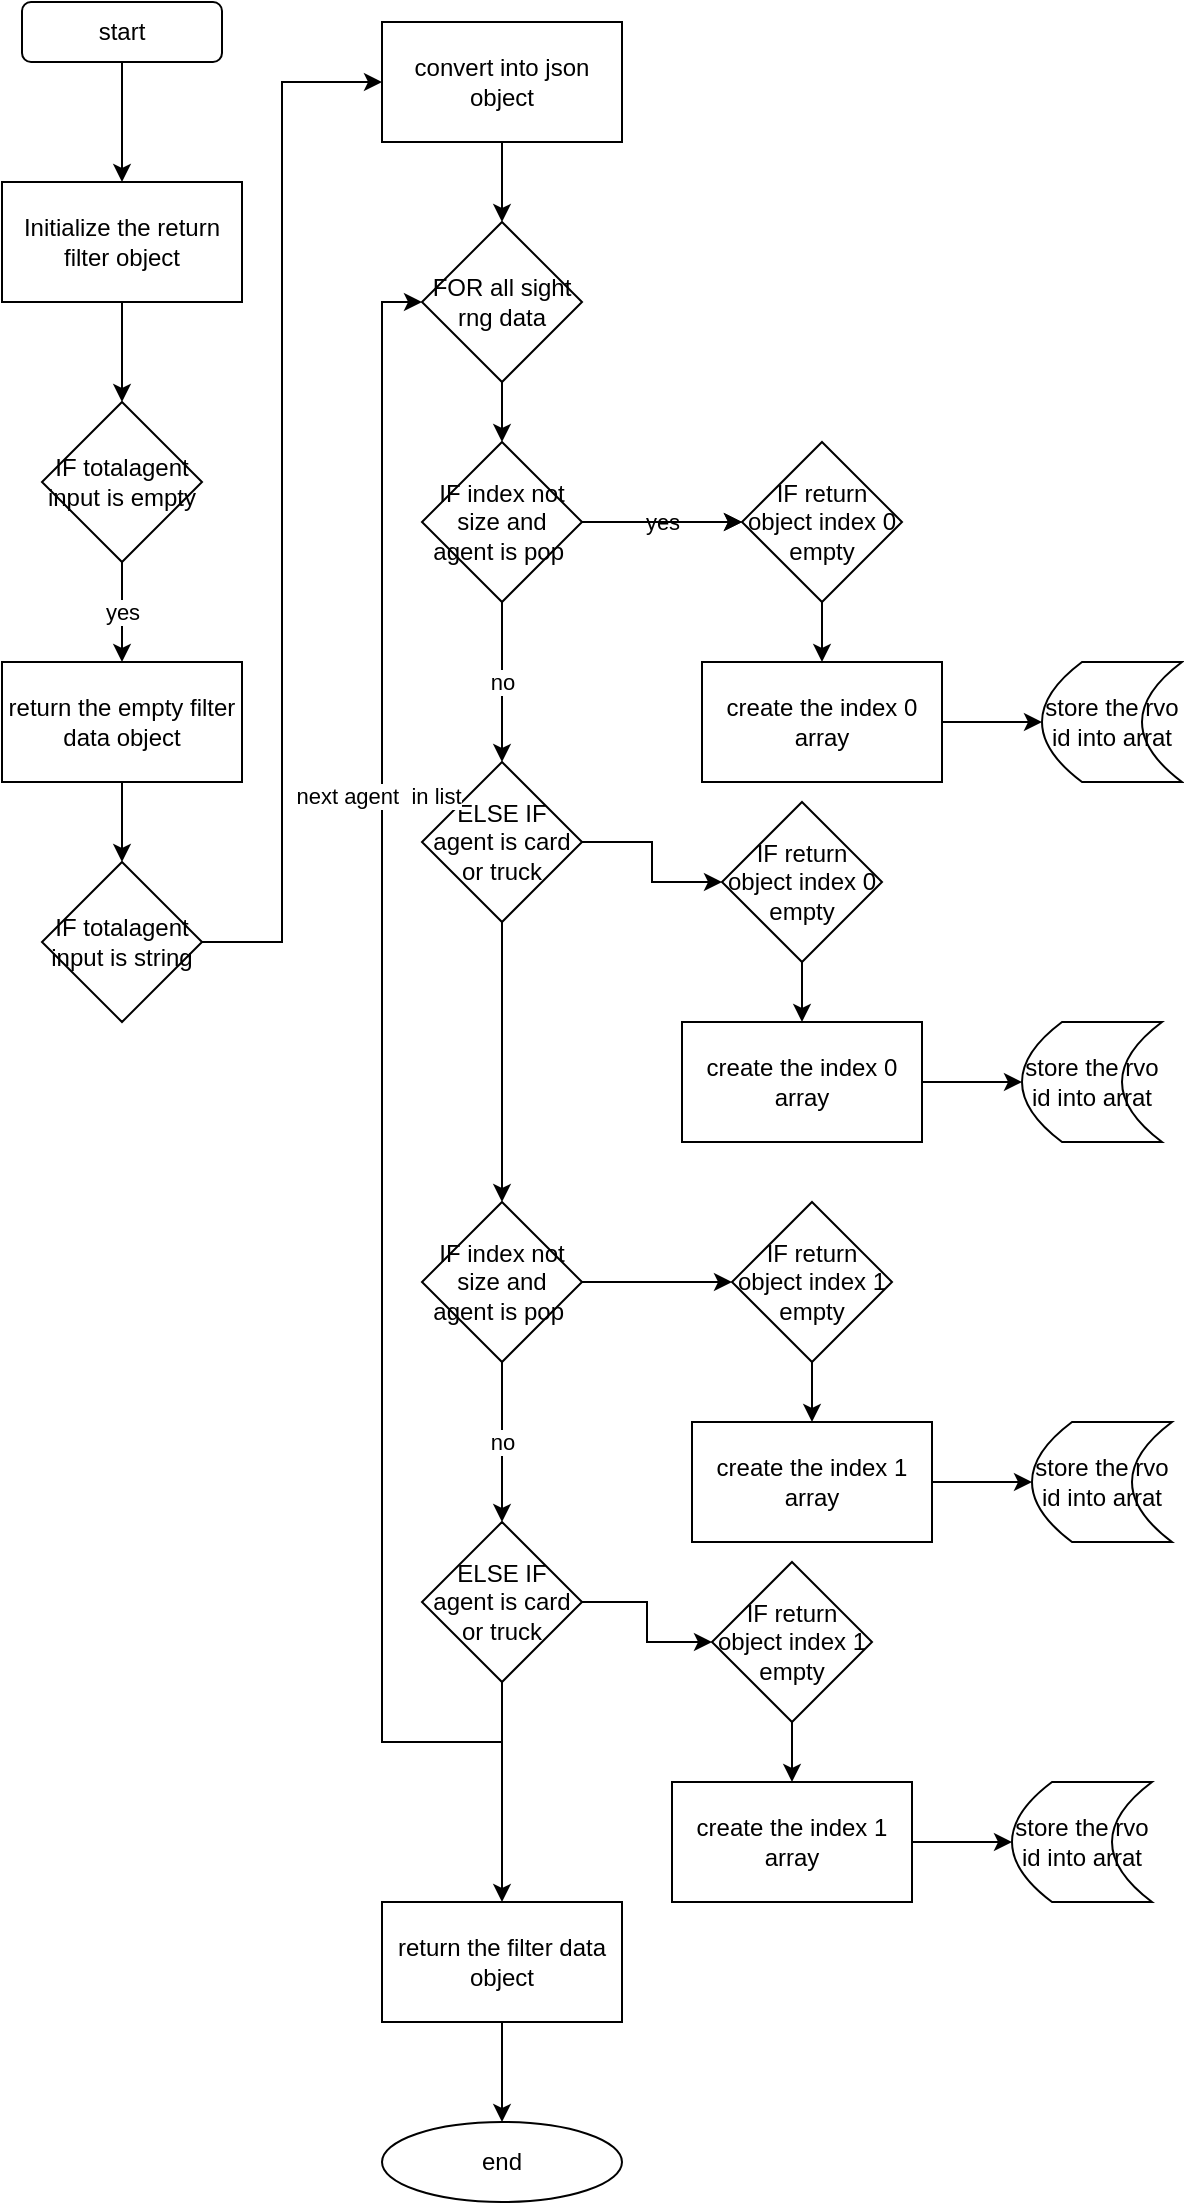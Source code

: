 <mxfile version="17.4.6" type="github">
  <diagram id="7jgnfmdik__v_Dh01FzP" name="Page-1">
    <mxGraphModel dx="1038" dy="579" grid="1" gridSize="10" guides="1" tooltips="1" connect="1" arrows="1" fold="1" page="1" pageScale="1" pageWidth="850" pageHeight="1100" math="0" shadow="0">
      <root>
        <mxCell id="0" />
        <mxCell id="1" parent="0" />
        <mxCell id="zlbkf5JhejLguei-TKCg-3" value="" style="edgeStyle=orthogonalEdgeStyle;rounded=0;orthogonalLoop=1;jettySize=auto;html=1;" edge="1" parent="1" source="zlbkf5JhejLguei-TKCg-1" target="zlbkf5JhejLguei-TKCg-2">
          <mxGeometry relative="1" as="geometry" />
        </mxCell>
        <mxCell id="zlbkf5JhejLguei-TKCg-1" value="start" style="rounded=1;whiteSpace=wrap;html=1;" vertex="1" parent="1">
          <mxGeometry x="40" y="20" width="100" height="30" as="geometry" />
        </mxCell>
        <mxCell id="zlbkf5JhejLguei-TKCg-5" value="" style="edgeStyle=orthogonalEdgeStyle;rounded=0;orthogonalLoop=1;jettySize=auto;html=1;" edge="1" parent="1" source="zlbkf5JhejLguei-TKCg-2" target="zlbkf5JhejLguei-TKCg-4">
          <mxGeometry relative="1" as="geometry" />
        </mxCell>
        <mxCell id="zlbkf5JhejLguei-TKCg-2" value="Initialize the return filter object" style="rounded=0;whiteSpace=wrap;html=1;" vertex="1" parent="1">
          <mxGeometry x="30" y="110" width="120" height="60" as="geometry" />
        </mxCell>
        <mxCell id="zlbkf5JhejLguei-TKCg-11" value="yes" style="edgeStyle=orthogonalEdgeStyle;rounded=0;orthogonalLoop=1;jettySize=auto;html=1;" edge="1" parent="1" source="zlbkf5JhejLguei-TKCg-4" target="zlbkf5JhejLguei-TKCg-10">
          <mxGeometry relative="1" as="geometry" />
        </mxCell>
        <mxCell id="zlbkf5JhejLguei-TKCg-4" value="IF totalagent input is empty" style="rhombus;whiteSpace=wrap;html=1;rounded=0;" vertex="1" parent="1">
          <mxGeometry x="50" y="220" width="80" height="80" as="geometry" />
        </mxCell>
        <mxCell id="zlbkf5JhejLguei-TKCg-13" value="" style="edgeStyle=orthogonalEdgeStyle;rounded=0;orthogonalLoop=1;jettySize=auto;html=1;" edge="1" parent="1" source="zlbkf5JhejLguei-TKCg-10" target="zlbkf5JhejLguei-TKCg-12">
          <mxGeometry relative="1" as="geometry" />
        </mxCell>
        <mxCell id="zlbkf5JhejLguei-TKCg-10" value="return the empty filter data object" style="rounded=0;whiteSpace=wrap;html=1;" vertex="1" parent="1">
          <mxGeometry x="30" y="350" width="120" height="60" as="geometry" />
        </mxCell>
        <mxCell id="zlbkf5JhejLguei-TKCg-15" value="" style="edgeStyle=orthogonalEdgeStyle;rounded=0;orthogonalLoop=1;jettySize=auto;html=1;" edge="1" parent="1" source="zlbkf5JhejLguei-TKCg-12" target="zlbkf5JhejLguei-TKCg-14">
          <mxGeometry relative="1" as="geometry">
            <Array as="points">
              <mxPoint x="170" y="490" />
              <mxPoint x="170" y="60" />
            </Array>
          </mxGeometry>
        </mxCell>
        <mxCell id="zlbkf5JhejLguei-TKCg-12" value="IF totalagent input is string" style="rhombus;whiteSpace=wrap;html=1;rounded=0;" vertex="1" parent="1">
          <mxGeometry x="50" y="450" width="80" height="80" as="geometry" />
        </mxCell>
        <mxCell id="zlbkf5JhejLguei-TKCg-17" value="" style="edgeStyle=orthogonalEdgeStyle;rounded=0;orthogonalLoop=1;jettySize=auto;html=1;" edge="1" parent="1" source="zlbkf5JhejLguei-TKCg-14" target="zlbkf5JhejLguei-TKCg-16">
          <mxGeometry relative="1" as="geometry" />
        </mxCell>
        <mxCell id="zlbkf5JhejLguei-TKCg-14" value="convert into json object" style="whiteSpace=wrap;html=1;rounded=0;" vertex="1" parent="1">
          <mxGeometry x="220" y="30" width="120" height="60" as="geometry" />
        </mxCell>
        <mxCell id="zlbkf5JhejLguei-TKCg-19" value="" style="edgeStyle=orthogonalEdgeStyle;rounded=0;orthogonalLoop=1;jettySize=auto;html=1;" edge="1" parent="1" source="zlbkf5JhejLguei-TKCg-16" target="zlbkf5JhejLguei-TKCg-18">
          <mxGeometry relative="1" as="geometry" />
        </mxCell>
        <mxCell id="zlbkf5JhejLguei-TKCg-16" value="FOR all sight rng data" style="rhombus;whiteSpace=wrap;html=1;" vertex="1" parent="1">
          <mxGeometry x="240" y="130" width="80" height="80" as="geometry" />
        </mxCell>
        <mxCell id="zlbkf5JhejLguei-TKCg-21" value="yes" style="edgeStyle=orthogonalEdgeStyle;rounded=0;orthogonalLoop=1;jettySize=auto;html=1;" edge="1" parent="1" source="zlbkf5JhejLguei-TKCg-18" target="zlbkf5JhejLguei-TKCg-20">
          <mxGeometry relative="1" as="geometry" />
        </mxCell>
        <mxCell id="zlbkf5JhejLguei-TKCg-28" value="no" style="edgeStyle=orthogonalEdgeStyle;rounded=0;orthogonalLoop=1;jettySize=auto;html=1;" edge="1" parent="1" source="zlbkf5JhejLguei-TKCg-18" target="zlbkf5JhejLguei-TKCg-27">
          <mxGeometry relative="1" as="geometry" />
        </mxCell>
        <mxCell id="zlbkf5JhejLguei-TKCg-35" value="" style="edgeStyle=orthogonalEdgeStyle;rounded=0;orthogonalLoop=1;jettySize=auto;html=1;" edge="1" parent="1" source="zlbkf5JhejLguei-TKCg-18" target="zlbkf5JhejLguei-TKCg-20">
          <mxGeometry relative="1" as="geometry" />
        </mxCell>
        <mxCell id="zlbkf5JhejLguei-TKCg-18" value="IF index not size and agent is pop&amp;nbsp;" style="rhombus;whiteSpace=wrap;html=1;" vertex="1" parent="1">
          <mxGeometry x="240" y="240" width="80" height="80" as="geometry" />
        </mxCell>
        <mxCell id="zlbkf5JhejLguei-TKCg-23" value="" style="edgeStyle=orthogonalEdgeStyle;rounded=0;orthogonalLoop=1;jettySize=auto;html=1;" edge="1" parent="1" source="zlbkf5JhejLguei-TKCg-20" target="zlbkf5JhejLguei-TKCg-22">
          <mxGeometry relative="1" as="geometry" />
        </mxCell>
        <mxCell id="zlbkf5JhejLguei-TKCg-20" value="IF return object index 0 empty" style="rhombus;whiteSpace=wrap;html=1;" vertex="1" parent="1">
          <mxGeometry x="400" y="240" width="80" height="80" as="geometry" />
        </mxCell>
        <mxCell id="zlbkf5JhejLguei-TKCg-26" value="" style="edgeStyle=orthogonalEdgeStyle;rounded=0;orthogonalLoop=1;jettySize=auto;html=1;" edge="1" parent="1" source="zlbkf5JhejLguei-TKCg-22" target="zlbkf5JhejLguei-TKCg-24">
          <mxGeometry relative="1" as="geometry" />
        </mxCell>
        <mxCell id="zlbkf5JhejLguei-TKCg-22" value="create the index 0 array" style="whiteSpace=wrap;html=1;" vertex="1" parent="1">
          <mxGeometry x="380" y="350" width="120" height="60" as="geometry" />
        </mxCell>
        <mxCell id="zlbkf5JhejLguei-TKCg-24" value="store the rvo id into arrat" style="shape=dataStorage;whiteSpace=wrap;html=1;fixedSize=1;" vertex="1" parent="1">
          <mxGeometry x="550" y="350" width="70" height="60" as="geometry" />
        </mxCell>
        <mxCell id="zlbkf5JhejLguei-TKCg-34" value="" style="edgeStyle=orthogonalEdgeStyle;rounded=0;orthogonalLoop=1;jettySize=auto;html=1;" edge="1" parent="1" source="zlbkf5JhejLguei-TKCg-27" target="zlbkf5JhejLguei-TKCg-30">
          <mxGeometry relative="1" as="geometry" />
        </mxCell>
        <mxCell id="zlbkf5JhejLguei-TKCg-56" style="edgeStyle=orthogonalEdgeStyle;rounded=0;orthogonalLoop=1;jettySize=auto;html=1;" edge="1" parent="1" source="zlbkf5JhejLguei-TKCg-27" target="zlbkf5JhejLguei-TKCg-43">
          <mxGeometry relative="1" as="geometry" />
        </mxCell>
        <mxCell id="zlbkf5JhejLguei-TKCg-27" value="ELSE IF agent is card or truck" style="rhombus;whiteSpace=wrap;html=1;" vertex="1" parent="1">
          <mxGeometry x="240" y="400" width="80" height="80" as="geometry" />
        </mxCell>
        <mxCell id="zlbkf5JhejLguei-TKCg-29" value="" style="edgeStyle=orthogonalEdgeStyle;rounded=0;orthogonalLoop=1;jettySize=auto;html=1;" edge="1" parent="1" source="zlbkf5JhejLguei-TKCg-30" target="zlbkf5JhejLguei-TKCg-32">
          <mxGeometry relative="1" as="geometry" />
        </mxCell>
        <mxCell id="zlbkf5JhejLguei-TKCg-30" value="IF return object index 0 empty" style="rhombus;whiteSpace=wrap;html=1;" vertex="1" parent="1">
          <mxGeometry x="390" y="420" width="80" height="80" as="geometry" />
        </mxCell>
        <mxCell id="zlbkf5JhejLguei-TKCg-31" value="" style="edgeStyle=orthogonalEdgeStyle;rounded=0;orthogonalLoop=1;jettySize=auto;html=1;" edge="1" parent="1" source="zlbkf5JhejLguei-TKCg-32" target="zlbkf5JhejLguei-TKCg-33">
          <mxGeometry relative="1" as="geometry" />
        </mxCell>
        <mxCell id="zlbkf5JhejLguei-TKCg-32" value="create the index 0 array" style="whiteSpace=wrap;html=1;" vertex="1" parent="1">
          <mxGeometry x="370" y="530" width="120" height="60" as="geometry" />
        </mxCell>
        <mxCell id="zlbkf5JhejLguei-TKCg-33" value="store the rvo id into arrat" style="shape=dataStorage;whiteSpace=wrap;html=1;fixedSize=1;" vertex="1" parent="1">
          <mxGeometry x="540" y="530" width="70" height="60" as="geometry" />
        </mxCell>
        <mxCell id="zlbkf5JhejLguei-TKCg-41" value="no" style="edgeStyle=orthogonalEdgeStyle;rounded=0;orthogonalLoop=1;jettySize=auto;html=1;" edge="1" parent="1" source="zlbkf5JhejLguei-TKCg-43" target="zlbkf5JhejLguei-TKCg-50">
          <mxGeometry relative="1" as="geometry" />
        </mxCell>
        <mxCell id="zlbkf5JhejLguei-TKCg-42" value="" style="edgeStyle=orthogonalEdgeStyle;rounded=0;orthogonalLoop=1;jettySize=auto;html=1;" edge="1" parent="1" source="zlbkf5JhejLguei-TKCg-43" target="zlbkf5JhejLguei-TKCg-45">
          <mxGeometry relative="1" as="geometry" />
        </mxCell>
        <mxCell id="zlbkf5JhejLguei-TKCg-43" value="IF index not size and agent is pop&amp;nbsp;" style="rhombus;whiteSpace=wrap;html=1;" vertex="1" parent="1">
          <mxGeometry x="240" y="620" width="80" height="80" as="geometry" />
        </mxCell>
        <mxCell id="zlbkf5JhejLguei-TKCg-44" value="" style="edgeStyle=orthogonalEdgeStyle;rounded=0;orthogonalLoop=1;jettySize=auto;html=1;" edge="1" parent="1" source="zlbkf5JhejLguei-TKCg-45" target="zlbkf5JhejLguei-TKCg-47">
          <mxGeometry relative="1" as="geometry" />
        </mxCell>
        <mxCell id="zlbkf5JhejLguei-TKCg-45" value="IF return object index 1 empty" style="rhombus;whiteSpace=wrap;html=1;" vertex="1" parent="1">
          <mxGeometry x="395" y="620" width="80" height="80" as="geometry" />
        </mxCell>
        <mxCell id="zlbkf5JhejLguei-TKCg-46" value="" style="edgeStyle=orthogonalEdgeStyle;rounded=0;orthogonalLoop=1;jettySize=auto;html=1;" edge="1" parent="1" source="zlbkf5JhejLguei-TKCg-47" target="zlbkf5JhejLguei-TKCg-48">
          <mxGeometry relative="1" as="geometry" />
        </mxCell>
        <mxCell id="zlbkf5JhejLguei-TKCg-47" value="create the index 1 array" style="whiteSpace=wrap;html=1;" vertex="1" parent="1">
          <mxGeometry x="375" y="730" width="120" height="60" as="geometry" />
        </mxCell>
        <mxCell id="zlbkf5JhejLguei-TKCg-48" value="store the rvo id into arrat" style="shape=dataStorage;whiteSpace=wrap;html=1;fixedSize=1;" vertex="1" parent="1">
          <mxGeometry x="545" y="730" width="70" height="60" as="geometry" />
        </mxCell>
        <mxCell id="zlbkf5JhejLguei-TKCg-49" value="" style="edgeStyle=orthogonalEdgeStyle;rounded=0;orthogonalLoop=1;jettySize=auto;html=1;" edge="1" parent="1" source="zlbkf5JhejLguei-TKCg-50" target="zlbkf5JhejLguei-TKCg-52">
          <mxGeometry relative="1" as="geometry" />
        </mxCell>
        <mxCell id="zlbkf5JhejLguei-TKCg-57" style="edgeStyle=orthogonalEdgeStyle;rounded=0;orthogonalLoop=1;jettySize=auto;html=1;entryX=0;entryY=0.5;entryDx=0;entryDy=0;" edge="1" parent="1" source="zlbkf5JhejLguei-TKCg-50" target="zlbkf5JhejLguei-TKCg-16">
          <mxGeometry relative="1" as="geometry">
            <Array as="points">
              <mxPoint x="280" y="890" />
              <mxPoint x="220" y="890" />
              <mxPoint x="220" y="170" />
            </Array>
          </mxGeometry>
        </mxCell>
        <mxCell id="zlbkf5JhejLguei-TKCg-58" value="next agent&amp;nbsp; in list" style="edgeLabel;html=1;align=center;verticalAlign=middle;resizable=0;points=[];" vertex="1" connectable="0" parent="zlbkf5JhejLguei-TKCg-57">
          <mxGeometry x="0.357" y="2" relative="1" as="geometry">
            <mxPoint as="offset" />
          </mxGeometry>
        </mxCell>
        <mxCell id="zlbkf5JhejLguei-TKCg-61" style="edgeStyle=orthogonalEdgeStyle;rounded=0;orthogonalLoop=1;jettySize=auto;html=1;" edge="1" parent="1" source="zlbkf5JhejLguei-TKCg-50" target="zlbkf5JhejLguei-TKCg-60">
          <mxGeometry relative="1" as="geometry" />
        </mxCell>
        <mxCell id="zlbkf5JhejLguei-TKCg-50" value="ELSE IF agent is card or truck" style="rhombus;whiteSpace=wrap;html=1;" vertex="1" parent="1">
          <mxGeometry x="240" y="780" width="80" height="80" as="geometry" />
        </mxCell>
        <mxCell id="zlbkf5JhejLguei-TKCg-51" value="" style="edgeStyle=orthogonalEdgeStyle;rounded=0;orthogonalLoop=1;jettySize=auto;html=1;" edge="1" parent="1" source="zlbkf5JhejLguei-TKCg-52" target="zlbkf5JhejLguei-TKCg-54">
          <mxGeometry relative="1" as="geometry" />
        </mxCell>
        <mxCell id="zlbkf5JhejLguei-TKCg-52" value="IF return object index 1 empty" style="rhombus;whiteSpace=wrap;html=1;" vertex="1" parent="1">
          <mxGeometry x="385" y="800" width="80" height="80" as="geometry" />
        </mxCell>
        <mxCell id="zlbkf5JhejLguei-TKCg-53" value="" style="edgeStyle=orthogonalEdgeStyle;rounded=0;orthogonalLoop=1;jettySize=auto;html=1;" edge="1" parent="1" source="zlbkf5JhejLguei-TKCg-54" target="zlbkf5JhejLguei-TKCg-55">
          <mxGeometry relative="1" as="geometry" />
        </mxCell>
        <mxCell id="zlbkf5JhejLguei-TKCg-54" value="create the index 1 array" style="whiteSpace=wrap;html=1;" vertex="1" parent="1">
          <mxGeometry x="365" y="910" width="120" height="60" as="geometry" />
        </mxCell>
        <mxCell id="zlbkf5JhejLguei-TKCg-55" value="store the rvo id into arrat" style="shape=dataStorage;whiteSpace=wrap;html=1;fixedSize=1;" vertex="1" parent="1">
          <mxGeometry x="535" y="910" width="70" height="60" as="geometry" />
        </mxCell>
        <mxCell id="zlbkf5JhejLguei-TKCg-63" value="" style="edgeStyle=orthogonalEdgeStyle;rounded=0;orthogonalLoop=1;jettySize=auto;html=1;" edge="1" parent="1" source="zlbkf5JhejLguei-TKCg-60" target="zlbkf5JhejLguei-TKCg-62">
          <mxGeometry relative="1" as="geometry" />
        </mxCell>
        <mxCell id="zlbkf5JhejLguei-TKCg-60" value="return the filter data object" style="rounded=0;whiteSpace=wrap;html=1;" vertex="1" parent="1">
          <mxGeometry x="220" y="970" width="120" height="60" as="geometry" />
        </mxCell>
        <mxCell id="zlbkf5JhejLguei-TKCg-62" value="end" style="ellipse;whiteSpace=wrap;html=1;rounded=0;" vertex="1" parent="1">
          <mxGeometry x="220" y="1080" width="120" height="40" as="geometry" />
        </mxCell>
      </root>
    </mxGraphModel>
  </diagram>
</mxfile>
